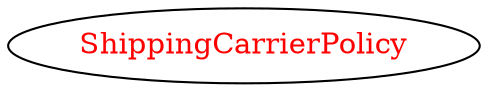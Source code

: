digraph dependencyGraph {
 concentrate=true;
 ranksep="2.0";
 rankdir="LR"; 
 splines="ortho";
"ShippingCarrierPolicy" [fontcolor="red"];
}